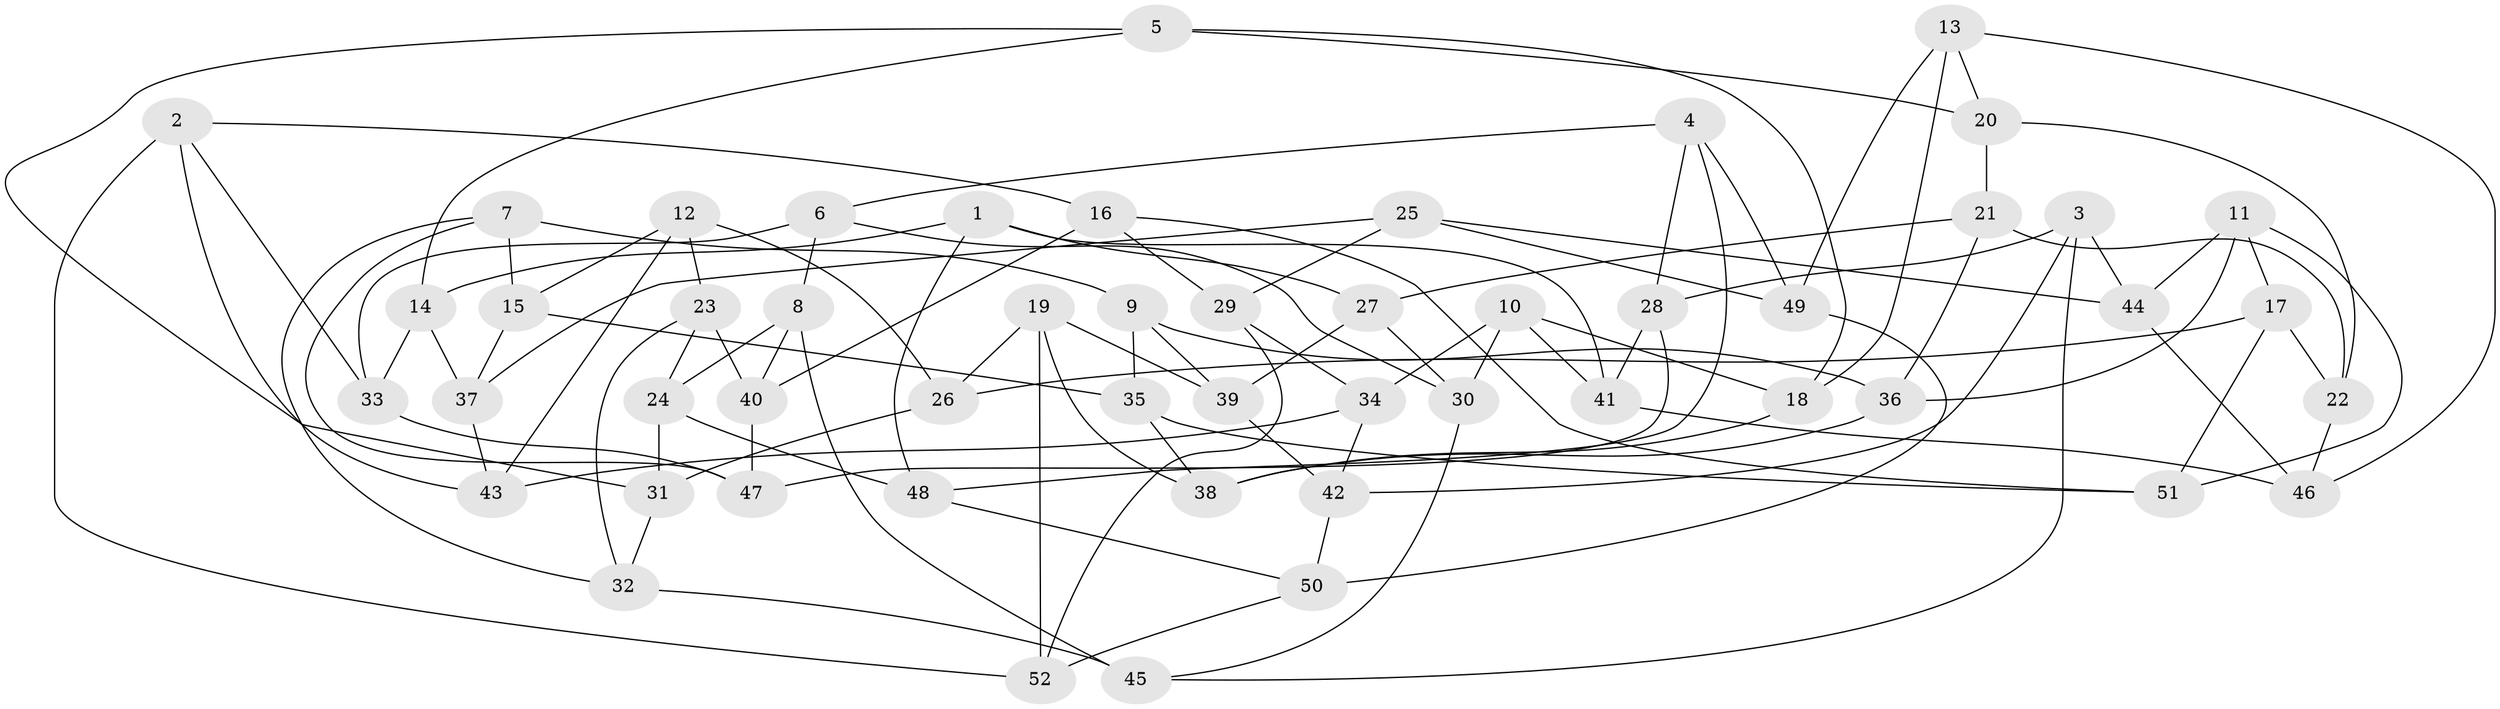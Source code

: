 // Generated by graph-tools (version 1.1) at 2025/03/03/09/25 03:03:08]
// undirected, 52 vertices, 104 edges
graph export_dot {
graph [start="1"]
  node [color=gray90,style=filled];
  1;
  2;
  3;
  4;
  5;
  6;
  7;
  8;
  9;
  10;
  11;
  12;
  13;
  14;
  15;
  16;
  17;
  18;
  19;
  20;
  21;
  22;
  23;
  24;
  25;
  26;
  27;
  28;
  29;
  30;
  31;
  32;
  33;
  34;
  35;
  36;
  37;
  38;
  39;
  40;
  41;
  42;
  43;
  44;
  45;
  46;
  47;
  48;
  49;
  50;
  51;
  52;
  1 -- 27;
  1 -- 41;
  1 -- 48;
  1 -- 14;
  2 -- 52;
  2 -- 43;
  2 -- 16;
  2 -- 33;
  3 -- 45;
  3 -- 44;
  3 -- 42;
  3 -- 28;
  4 -- 48;
  4 -- 49;
  4 -- 6;
  4 -- 28;
  5 -- 14;
  5 -- 18;
  5 -- 20;
  5 -- 31;
  6 -- 33;
  6 -- 30;
  6 -- 8;
  7 -- 47;
  7 -- 32;
  7 -- 15;
  7 -- 9;
  8 -- 40;
  8 -- 24;
  8 -- 45;
  9 -- 39;
  9 -- 35;
  9 -- 36;
  10 -- 34;
  10 -- 41;
  10 -- 18;
  10 -- 30;
  11 -- 17;
  11 -- 51;
  11 -- 36;
  11 -- 44;
  12 -- 26;
  12 -- 15;
  12 -- 23;
  12 -- 43;
  13 -- 18;
  13 -- 49;
  13 -- 20;
  13 -- 46;
  14 -- 33;
  14 -- 37;
  15 -- 35;
  15 -- 37;
  16 -- 51;
  16 -- 40;
  16 -- 29;
  17 -- 22;
  17 -- 51;
  17 -- 26;
  18 -- 38;
  19 -- 39;
  19 -- 38;
  19 -- 52;
  19 -- 26;
  20 -- 22;
  20 -- 21;
  21 -- 27;
  21 -- 22;
  21 -- 36;
  22 -- 46;
  23 -- 24;
  23 -- 40;
  23 -- 32;
  24 -- 31;
  24 -- 48;
  25 -- 49;
  25 -- 29;
  25 -- 44;
  25 -- 37;
  26 -- 31;
  27 -- 30;
  27 -- 39;
  28 -- 47;
  28 -- 41;
  29 -- 34;
  29 -- 52;
  30 -- 45;
  31 -- 32;
  32 -- 45;
  33 -- 47;
  34 -- 42;
  34 -- 43;
  35 -- 38;
  35 -- 51;
  36 -- 38;
  37 -- 43;
  39 -- 42;
  40 -- 47;
  41 -- 46;
  42 -- 50;
  44 -- 46;
  48 -- 50;
  49 -- 50;
  50 -- 52;
}
